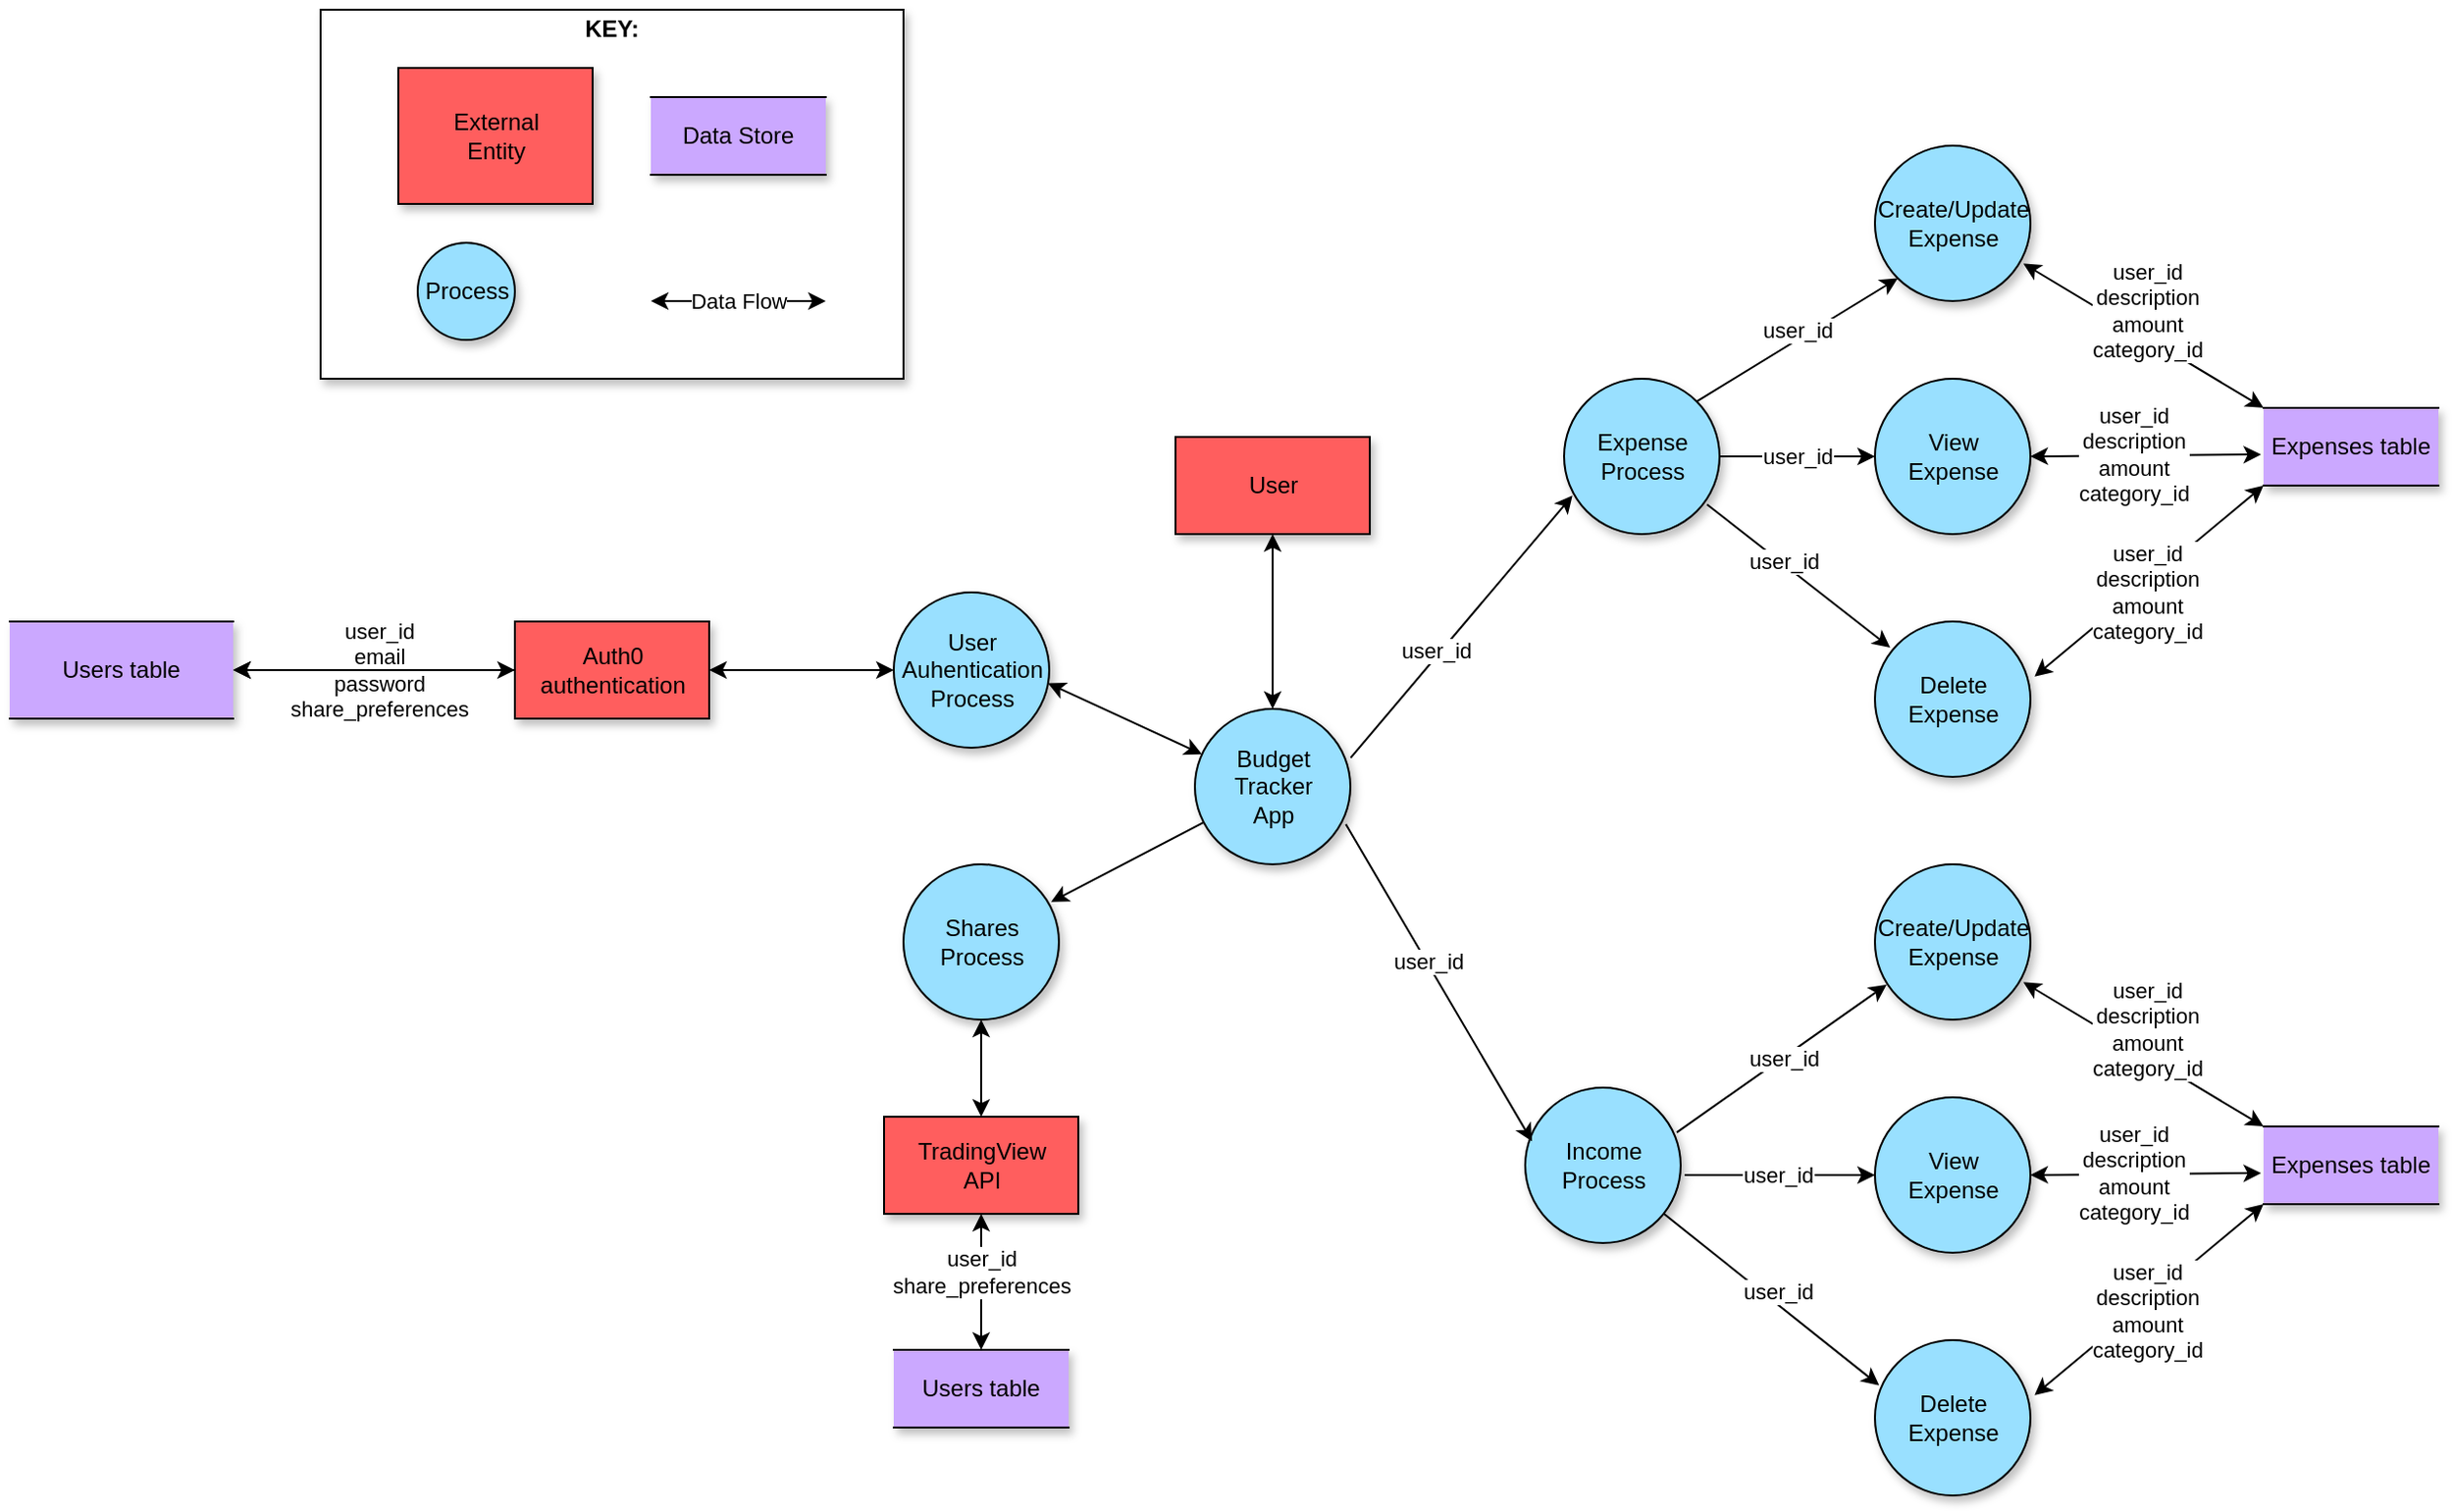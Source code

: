 <mxfile version="14.2.4" type="github">
  <diagram id="2qn5X2Ru-cSCUIcrenQX" name="Page-1">
    <mxGraphModel dx="3626" dy="2145" grid="1" gridSize="10" guides="1" tooltips="1" connect="1" arrows="1" fold="1" page="1" pageScale="1" pageWidth="850" pageHeight="1100" math="0" shadow="0">
      <root>
        <mxCell id="0" />
        <mxCell id="1" parent="0" />
        <mxCell id="3ymaL1mxYPUGHXvWcZjj-62" value="" style="rounded=0;whiteSpace=wrap;html=1;shadow=1;fillColor=#FFFFFF;" vertex="1" parent="1">
          <mxGeometry x="-830" y="10" width="300" height="190" as="geometry" />
        </mxCell>
        <mxCell id="3ymaL1mxYPUGHXvWcZjj-2" value="External&lt;br&gt;Entity" style="html=1;dashed=0;whitespace=wrap;shadow=1;fillColor=#FF5E5E;" vertex="1" parent="1">
          <mxGeometry x="-790" y="40" width="100" height="70" as="geometry" />
        </mxCell>
        <mxCell id="3ymaL1mxYPUGHXvWcZjj-3" value="Process" style="shape=ellipse;html=1;dashed=0;whitespace=wrap;perimeter=ellipsePerimeter;fillColor=#99E0FF;shadow=1;" vertex="1" parent="1">
          <mxGeometry x="-780" y="130" width="50" height="50" as="geometry" />
        </mxCell>
        <mxCell id="3ymaL1mxYPUGHXvWcZjj-4" value="Data Store" style="shape=partialRectangle;whiteSpace=wrap;html=1;left=0;right=0;fillColor=#CBA8FF;shadow=1;" vertex="1" parent="1">
          <mxGeometry x="-660" y="55" width="90" height="40" as="geometry" />
        </mxCell>
        <mxCell id="3ymaL1mxYPUGHXvWcZjj-9" value="Users table" style="shape=partialRectangle;whiteSpace=wrap;html=1;left=0;right=0;fillColor=#CBA8FF;shadow=1;" vertex="1" parent="1">
          <mxGeometry x="-990" y="325" width="115" height="50" as="geometry" />
        </mxCell>
        <mxCell id="3ymaL1mxYPUGHXvWcZjj-17" value="User&lt;br&gt;Auhentication&lt;br&gt;Process" style="shape=ellipse;html=1;dashed=0;whitespace=wrap;perimeter=ellipsePerimeter;fillColor=#99E0FF;shadow=1;" vertex="1" parent="1">
          <mxGeometry x="-535" y="310" width="80" height="80" as="geometry" />
        </mxCell>
        <mxCell id="3ymaL1mxYPUGHXvWcZjj-19" value="" style="endArrow=classic;startArrow=classic;html=1;entryX=0;entryY=0.5;entryDx=0;entryDy=0;exitX=1;exitY=0.5;exitDx=0;exitDy=0;" edge="1" parent="1" source="3ymaL1mxYPUGHXvWcZjj-30" target="3ymaL1mxYPUGHXvWcZjj-17">
          <mxGeometry width="50" height="50" relative="1" as="geometry">
            <mxPoint x="-581.99" y="312.815" as="sourcePoint" />
            <mxPoint x="-515.0" y="350.0" as="targetPoint" />
          </mxGeometry>
        </mxCell>
        <mxCell id="3ymaL1mxYPUGHXvWcZjj-24" value="" style="endArrow=classic;startArrow=classic;html=1;exitX=1;exitY=0.5;exitDx=0;exitDy=0;entryX=0;entryY=0.5;entryDx=0;entryDy=0;" edge="1" parent="1" source="3ymaL1mxYPUGHXvWcZjj-9" target="3ymaL1mxYPUGHXvWcZjj-30">
          <mxGeometry width="50" height="50" relative="1" as="geometry">
            <mxPoint x="-690" y="420" as="sourcePoint" />
            <mxPoint x="-660" y="340" as="targetPoint" />
          </mxGeometry>
        </mxCell>
        <mxCell id="3ymaL1mxYPUGHXvWcZjj-29" value="user_id&lt;br&gt;email&lt;br&gt;password&lt;br&gt;share_preferences" style="edgeLabel;html=1;align=center;verticalAlign=middle;resizable=0;points=[];" vertex="1" connectable="0" parent="3ymaL1mxYPUGHXvWcZjj-24">
          <mxGeometry x="0.429" relative="1" as="geometry">
            <mxPoint x="-28.6" as="offset" />
          </mxGeometry>
        </mxCell>
        <mxCell id="3ymaL1mxYPUGHXvWcZjj-31" value="" style="edgeStyle=orthogonalEdgeStyle;rounded=0;orthogonalLoop=1;jettySize=auto;html=1;" edge="1" parent="1" source="3ymaL1mxYPUGHXvWcZjj-30" target="3ymaL1mxYPUGHXvWcZjj-9">
          <mxGeometry relative="1" as="geometry" />
        </mxCell>
        <mxCell id="3ymaL1mxYPUGHXvWcZjj-30" value="Auth0 &lt;br&gt;authentication" style="html=1;dashed=0;whitespace=wrap;shadow=1;fillColor=#FF5E5E;" vertex="1" parent="1">
          <mxGeometry x="-730" y="325" width="100" height="50" as="geometry" />
        </mxCell>
        <mxCell id="3ymaL1mxYPUGHXvWcZjj-32" value="Expense&lt;br&gt;Process" style="shape=ellipse;html=1;dashed=0;whitespace=wrap;perimeter=ellipsePerimeter;fillColor=#99E0FF;shadow=1;" vertex="1" parent="1">
          <mxGeometry x="-190" y="200" width="80" height="80" as="geometry" />
        </mxCell>
        <mxCell id="3ymaL1mxYPUGHXvWcZjj-36" value="Income&lt;br&gt;Process" style="shape=ellipse;html=1;dashed=0;whitespace=wrap;perimeter=ellipsePerimeter;fillColor=#99E0FF;shadow=1;" vertex="1" parent="1">
          <mxGeometry x="-210" y="565" width="80" height="80" as="geometry" />
        </mxCell>
        <mxCell id="3ymaL1mxYPUGHXvWcZjj-44" value="User" style="html=1;dashed=0;whitespace=wrap;shadow=1;fillColor=#FF5E5E;" vertex="1" parent="1">
          <mxGeometry x="-390" y="230" width="100" height="50" as="geometry" />
        </mxCell>
        <mxCell id="3ymaL1mxYPUGHXvWcZjj-45" value="Budget&lt;br&gt;Tracker&lt;br&gt;App" style="shape=ellipse;html=1;dashed=0;whitespace=wrap;perimeter=ellipsePerimeter;fillColor=#99E0FF;shadow=1;" vertex="1" parent="1">
          <mxGeometry x="-380" y="370" width="80" height="80" as="geometry" />
        </mxCell>
        <mxCell id="3ymaL1mxYPUGHXvWcZjj-46" value="" style="endArrow=classic;startArrow=classic;html=1;entryX=0.5;entryY=1;entryDx=0;entryDy=0;exitX=0.5;exitY=0;exitDx=0;exitDy=0;" edge="1" parent="1" source="3ymaL1mxYPUGHXvWcZjj-45" target="3ymaL1mxYPUGHXvWcZjj-44">
          <mxGeometry width="50" height="50" relative="1" as="geometry">
            <mxPoint x="-360" y="360" as="sourcePoint" />
            <mxPoint x="-310" y="310" as="targetPoint" />
          </mxGeometry>
        </mxCell>
        <mxCell id="3ymaL1mxYPUGHXvWcZjj-48" value="" style="endArrow=classic;startArrow=classic;html=1;exitX=0.992;exitY=0.585;exitDx=0;exitDy=0;exitPerimeter=0;" edge="1" parent="1" source="3ymaL1mxYPUGHXvWcZjj-17" target="3ymaL1mxYPUGHXvWcZjj-45">
          <mxGeometry width="50" height="50" relative="1" as="geometry">
            <mxPoint x="-425" y="410" as="sourcePoint" />
            <mxPoint x="-390" y="360" as="targetPoint" />
          </mxGeometry>
        </mxCell>
        <mxCell id="3ymaL1mxYPUGHXvWcZjj-50" value="" style="endArrow=classic;html=1;exitX=1.002;exitY=0.315;exitDx=0;exitDy=0;exitPerimeter=0;entryX=0.054;entryY=0.752;entryDx=0;entryDy=0;entryPerimeter=0;" edge="1" parent="1" source="3ymaL1mxYPUGHXvWcZjj-45" target="3ymaL1mxYPUGHXvWcZjj-32">
          <mxGeometry width="50" height="50" relative="1" as="geometry">
            <mxPoint x="-280" y="410" as="sourcePoint" />
            <mxPoint x="-230" y="360" as="targetPoint" />
          </mxGeometry>
        </mxCell>
        <mxCell id="3ymaL1mxYPUGHXvWcZjj-75" value="user_id" style="edgeLabel;html=1;align=center;verticalAlign=middle;resizable=0;points=[];" vertex="1" connectable="0" parent="3ymaL1mxYPUGHXvWcZjj-50">
          <mxGeometry x="-0.201" y="3" relative="1" as="geometry">
            <mxPoint as="offset" />
          </mxGeometry>
        </mxCell>
        <mxCell id="3ymaL1mxYPUGHXvWcZjj-51" value="" style="endArrow=classic;html=1;entryX=0.044;entryY=0.346;entryDx=0;entryDy=0;entryPerimeter=0;exitX=0.971;exitY=0.742;exitDx=0;exitDy=0;exitPerimeter=0;" edge="1" parent="1" source="3ymaL1mxYPUGHXvWcZjj-45" target="3ymaL1mxYPUGHXvWcZjj-36">
          <mxGeometry width="50" height="50" relative="1" as="geometry">
            <mxPoint x="-270" y="480" as="sourcePoint" />
            <mxPoint x="-220" y="430" as="targetPoint" />
          </mxGeometry>
        </mxCell>
        <mxCell id="3ymaL1mxYPUGHXvWcZjj-125" value="user_id" style="edgeLabel;html=1;align=center;verticalAlign=middle;resizable=0;points=[];" vertex="1" connectable="0" parent="3ymaL1mxYPUGHXvWcZjj-51">
          <mxGeometry x="0.15" relative="1" as="geometry">
            <mxPoint x="-12.79" y="-23.27" as="offset" />
          </mxGeometry>
        </mxCell>
        <mxCell id="3ymaL1mxYPUGHXvWcZjj-59" value="" style="endArrow=classic;startArrow=classic;html=1;" edge="1" parent="1">
          <mxGeometry width="50" height="50" relative="1" as="geometry">
            <mxPoint x="-660" y="160" as="sourcePoint" />
            <mxPoint x="-570" y="160" as="targetPoint" />
          </mxGeometry>
        </mxCell>
        <mxCell id="3ymaL1mxYPUGHXvWcZjj-60" value="Data Flow" style="edgeLabel;html=1;align=center;verticalAlign=middle;resizable=0;points=[];" vertex="1" connectable="0" parent="3ymaL1mxYPUGHXvWcZjj-59">
          <mxGeometry x="-0.218" relative="1" as="geometry">
            <mxPoint x="10" as="offset" />
          </mxGeometry>
        </mxCell>
        <mxCell id="3ymaL1mxYPUGHXvWcZjj-61" value="&lt;b&gt;KEY:&lt;/b&gt;" style="text;html=1;strokeColor=none;fillColor=none;align=center;verticalAlign=middle;whiteSpace=wrap;rounded=0;shadow=1;" vertex="1" parent="1">
          <mxGeometry x="-700" y="10" width="40" height="20" as="geometry" />
        </mxCell>
        <mxCell id="3ymaL1mxYPUGHXvWcZjj-65" value="TradingView&lt;br&gt;API" style="html=1;dashed=0;whitespace=wrap;shadow=1;fillColor=#FF5E5E;" vertex="1" parent="1">
          <mxGeometry x="-540" y="580" width="100" height="50" as="geometry" />
        </mxCell>
        <mxCell id="3ymaL1mxYPUGHXvWcZjj-66" value="Users table" style="shape=partialRectangle;whiteSpace=wrap;html=1;left=0;right=0;fillColor=#CBA8FF;shadow=1;" vertex="1" parent="1">
          <mxGeometry x="-535" y="700" width="90" height="40" as="geometry" />
        </mxCell>
        <mxCell id="3ymaL1mxYPUGHXvWcZjj-67" value="Shares&lt;br&gt;Process" style="shape=ellipse;html=1;dashed=0;whitespace=wrap;perimeter=ellipsePerimeter;fillColor=#99E0FF;shadow=1;" vertex="1" parent="1">
          <mxGeometry x="-530" y="450" width="80" height="80" as="geometry" />
        </mxCell>
        <mxCell id="3ymaL1mxYPUGHXvWcZjj-69" value="" style="endArrow=classic;html=1;entryX=0.95;entryY=0.242;entryDx=0;entryDy=0;entryPerimeter=0;" edge="1" parent="1" source="3ymaL1mxYPUGHXvWcZjj-45" target="3ymaL1mxYPUGHXvWcZjj-67">
          <mxGeometry width="50" height="50" relative="1" as="geometry">
            <mxPoint x="-400" y="510" as="sourcePoint" />
            <mxPoint x="-350" y="460" as="targetPoint" />
          </mxGeometry>
        </mxCell>
        <mxCell id="3ymaL1mxYPUGHXvWcZjj-78" value="" style="endArrow=classic;startArrow=classic;html=1;entryX=0.5;entryY=1;entryDx=0;entryDy=0;exitX=0.5;exitY=0;exitDx=0;exitDy=0;" edge="1" parent="1" source="3ymaL1mxYPUGHXvWcZjj-65" target="3ymaL1mxYPUGHXvWcZjj-67">
          <mxGeometry width="50" height="50" relative="1" as="geometry">
            <mxPoint x="-500" y="580" as="sourcePoint" />
            <mxPoint x="-450" y="530" as="targetPoint" />
          </mxGeometry>
        </mxCell>
        <mxCell id="3ymaL1mxYPUGHXvWcZjj-79" value="" style="endArrow=classic;startArrow=classic;html=1;entryX=0.5;entryY=1;entryDx=0;entryDy=0;" edge="1" parent="1" source="3ymaL1mxYPUGHXvWcZjj-66" target="3ymaL1mxYPUGHXvWcZjj-65">
          <mxGeometry width="50" height="50" relative="1" as="geometry">
            <mxPoint x="-600" y="710" as="sourcePoint" />
            <mxPoint x="-550" y="660" as="targetPoint" />
          </mxGeometry>
        </mxCell>
        <mxCell id="3ymaL1mxYPUGHXvWcZjj-80" value="user_id&lt;br&gt;share_preferences" style="edgeLabel;html=1;align=center;verticalAlign=middle;resizable=0;points=[];" vertex="1" connectable="0" parent="3ymaL1mxYPUGHXvWcZjj-79">
          <mxGeometry x="0.24" relative="1" as="geometry">
            <mxPoint y="3.6" as="offset" />
          </mxGeometry>
        </mxCell>
        <mxCell id="3ymaL1mxYPUGHXvWcZjj-83" value="Expenses table" style="shape=partialRectangle;whiteSpace=wrap;html=1;left=0;right=0;fillColor=#CBA8FF;shadow=1;" vertex="1" parent="1">
          <mxGeometry x="170" y="215" width="90" height="40" as="geometry" />
        </mxCell>
        <mxCell id="3ymaL1mxYPUGHXvWcZjj-85" value="Create/Update&lt;br&gt;Expense" style="shape=ellipse;html=1;dashed=0;whitespace=wrap;perimeter=ellipsePerimeter;fillColor=#99E0FF;shadow=1;" vertex="1" parent="1">
          <mxGeometry x="-30" y="80" width="80" height="80" as="geometry" />
        </mxCell>
        <mxCell id="3ymaL1mxYPUGHXvWcZjj-87" value="View&lt;br&gt;Expense" style="shape=ellipse;html=1;dashed=0;whitespace=wrap;perimeter=ellipsePerimeter;fillColor=#99E0FF;shadow=1;" vertex="1" parent="1">
          <mxGeometry x="-30" y="200" width="80" height="80" as="geometry" />
        </mxCell>
        <mxCell id="3ymaL1mxYPUGHXvWcZjj-88" value="Delete&lt;br&gt;Expense" style="shape=ellipse;html=1;dashed=0;whitespace=wrap;perimeter=ellipsePerimeter;fillColor=#99E0FF;shadow=1;" vertex="1" parent="1">
          <mxGeometry x="-30" y="325" width="80" height="80" as="geometry" />
        </mxCell>
        <mxCell id="3ymaL1mxYPUGHXvWcZjj-89" value="" style="endArrow=classic;html=1;exitX=1;exitY=0;exitDx=0;exitDy=0;entryX=0;entryY=1;entryDx=0;entryDy=0;" edge="1" parent="1" source="3ymaL1mxYPUGHXvWcZjj-32" target="3ymaL1mxYPUGHXvWcZjj-85">
          <mxGeometry width="50" height="50" relative="1" as="geometry">
            <mxPoint x="-115" y="210" as="sourcePoint" />
            <mxPoint x="-65" y="160" as="targetPoint" />
          </mxGeometry>
        </mxCell>
        <mxCell id="3ymaL1mxYPUGHXvWcZjj-92" value="user_id" style="edgeLabel;html=1;align=center;verticalAlign=middle;resizable=0;points=[];" vertex="1" connectable="0" parent="3ymaL1mxYPUGHXvWcZjj-89">
          <mxGeometry x="0.396" y="1" relative="1" as="geometry">
            <mxPoint x="-19.86" y="8.35" as="offset" />
          </mxGeometry>
        </mxCell>
        <mxCell id="3ymaL1mxYPUGHXvWcZjj-90" value="" style="endArrow=classic;html=1;exitX=1;exitY=0.5;exitDx=0;exitDy=0;entryX=0;entryY=0.5;entryDx=0;entryDy=0;" edge="1" parent="1" source="3ymaL1mxYPUGHXvWcZjj-32" target="3ymaL1mxYPUGHXvWcZjj-87">
          <mxGeometry width="50" height="50" relative="1" as="geometry">
            <mxPoint x="-100" y="285" as="sourcePoint" />
            <mxPoint x="-50" y="235" as="targetPoint" />
          </mxGeometry>
        </mxCell>
        <mxCell id="3ymaL1mxYPUGHXvWcZjj-93" value="user_id" style="edgeLabel;html=1;align=center;verticalAlign=middle;resizable=0;points=[];" vertex="1" connectable="0" parent="3ymaL1mxYPUGHXvWcZjj-90">
          <mxGeometry x="-0.161" y="-2" relative="1" as="geometry">
            <mxPoint x="6.29" y="-2" as="offset" />
          </mxGeometry>
        </mxCell>
        <mxCell id="3ymaL1mxYPUGHXvWcZjj-91" value="" style="endArrow=classic;html=1;exitX=0.92;exitY=0.809;exitDx=0;exitDy=0;exitPerimeter=0;entryX=0.098;entryY=0.168;entryDx=0;entryDy=0;entryPerimeter=0;" edge="1" parent="1" source="3ymaL1mxYPUGHXvWcZjj-32" target="3ymaL1mxYPUGHXvWcZjj-88">
          <mxGeometry width="50" height="50" relative="1" as="geometry">
            <mxPoint x="-100" y="345" as="sourcePoint" />
            <mxPoint x="-50" y="295" as="targetPoint" />
          </mxGeometry>
        </mxCell>
        <mxCell id="3ymaL1mxYPUGHXvWcZjj-94" value="user_id" style="edgeLabel;html=1;align=center;verticalAlign=middle;resizable=0;points=[];" vertex="1" connectable="0" parent="3ymaL1mxYPUGHXvWcZjj-91">
          <mxGeometry x="-0.181" y="1" relative="1" as="geometry">
            <mxPoint as="offset" />
          </mxGeometry>
        </mxCell>
        <mxCell id="3ymaL1mxYPUGHXvWcZjj-95" value="" style="endArrow=classic;startArrow=classic;html=1;exitX=0.955;exitY=0.759;exitDx=0;exitDy=0;exitPerimeter=0;entryX=0;entryY=0;entryDx=0;entryDy=0;" edge="1" parent="1" source="3ymaL1mxYPUGHXvWcZjj-85" target="3ymaL1mxYPUGHXvWcZjj-83">
          <mxGeometry width="50" height="50" relative="1" as="geometry">
            <mxPoint x="80" y="205" as="sourcePoint" />
            <mxPoint x="130" y="155" as="targetPoint" />
          </mxGeometry>
        </mxCell>
        <mxCell id="3ymaL1mxYPUGHXvWcZjj-98" value="user_id&lt;br&gt;description&lt;br&gt;amount&lt;br&gt;category_id" style="edgeLabel;html=1;align=center;verticalAlign=middle;resizable=0;points=[];" vertex="1" connectable="0" parent="3ymaL1mxYPUGHXvWcZjj-95">
          <mxGeometry x="-0.444" y="2" relative="1" as="geometry">
            <mxPoint x="28.28" y="5.39" as="offset" />
          </mxGeometry>
        </mxCell>
        <mxCell id="3ymaL1mxYPUGHXvWcZjj-96" value="" style="endArrow=classic;startArrow=classic;html=1;exitX=1;exitY=0.5;exitDx=0;exitDy=0;entryX=-0.014;entryY=0.6;entryDx=0;entryDy=0;entryPerimeter=0;" edge="1" parent="1" source="3ymaL1mxYPUGHXvWcZjj-87" target="3ymaL1mxYPUGHXvWcZjj-83">
          <mxGeometry width="50" height="50" relative="1" as="geometry">
            <mxPoint x="100" y="275" as="sourcePoint" />
            <mxPoint x="150" y="225" as="targetPoint" />
          </mxGeometry>
        </mxCell>
        <mxCell id="3ymaL1mxYPUGHXvWcZjj-99" value="user_id&lt;br&gt;description&lt;br&gt;amount&lt;br&gt;category_id" style="edgeLabel;html=1;align=center;verticalAlign=middle;resizable=0;points=[];" vertex="1" connectable="0" parent="3ymaL1mxYPUGHXvWcZjj-96">
          <mxGeometry x="-0.117" y="1" relative="1" as="geometry">
            <mxPoint as="offset" />
          </mxGeometry>
        </mxCell>
        <mxCell id="3ymaL1mxYPUGHXvWcZjj-101" value="" style="endArrow=classic;startArrow=classic;html=1;exitX=1.027;exitY=0.354;exitDx=0;exitDy=0;exitPerimeter=0;entryX=0;entryY=1;entryDx=0;entryDy=0;" edge="1" parent="1" source="3ymaL1mxYPUGHXvWcZjj-88" target="3ymaL1mxYPUGHXvWcZjj-83">
          <mxGeometry width="50" height="50" relative="1" as="geometry">
            <mxPoint x="100" y="395" as="sourcePoint" />
            <mxPoint x="150" y="345" as="targetPoint" />
          </mxGeometry>
        </mxCell>
        <mxCell id="3ymaL1mxYPUGHXvWcZjj-103" value="user_id&lt;br&gt;description&lt;br&gt;amount&lt;br&gt;category_id" style="edgeLabel;html=1;align=center;verticalAlign=middle;resizable=0;points=[];" vertex="1" connectable="0" parent="3ymaL1mxYPUGHXvWcZjj-101">
          <mxGeometry x="-0.359" y="-1" relative="1" as="geometry">
            <mxPoint x="19.47" y="-12.6" as="offset" />
          </mxGeometry>
        </mxCell>
        <mxCell id="3ymaL1mxYPUGHXvWcZjj-104" value="Expenses table" style="shape=partialRectangle;whiteSpace=wrap;html=1;left=0;right=0;fillColor=#CBA8FF;shadow=1;" vertex="1" parent="1">
          <mxGeometry x="170.0" y="585" width="90" height="40" as="geometry" />
        </mxCell>
        <mxCell id="3ymaL1mxYPUGHXvWcZjj-105" value="Create/Update&lt;br&gt;Expense" style="shape=ellipse;html=1;dashed=0;whitespace=wrap;perimeter=ellipsePerimeter;fillColor=#99E0FF;shadow=1;" vertex="1" parent="1">
          <mxGeometry x="-30.0" y="450" width="80" height="80" as="geometry" />
        </mxCell>
        <mxCell id="3ymaL1mxYPUGHXvWcZjj-106" value="View&lt;br&gt;Expense" style="shape=ellipse;html=1;dashed=0;whitespace=wrap;perimeter=ellipsePerimeter;fillColor=#99E0FF;shadow=1;" vertex="1" parent="1">
          <mxGeometry x="-30.0" y="570" width="80" height="80" as="geometry" />
        </mxCell>
        <mxCell id="3ymaL1mxYPUGHXvWcZjj-107" value="Delete&lt;br&gt;Expense" style="shape=ellipse;html=1;dashed=0;whitespace=wrap;perimeter=ellipsePerimeter;fillColor=#99E0FF;shadow=1;" vertex="1" parent="1">
          <mxGeometry x="-30.0" y="695" width="80" height="80" as="geometry" />
        </mxCell>
        <mxCell id="3ymaL1mxYPUGHXvWcZjj-111" value="" style="endArrow=classic;startArrow=classic;html=1;exitX=0.955;exitY=0.759;exitDx=0;exitDy=0;exitPerimeter=0;entryX=0;entryY=0;entryDx=0;entryDy=0;" edge="1" source="3ymaL1mxYPUGHXvWcZjj-105" target="3ymaL1mxYPUGHXvWcZjj-104" parent="1">
          <mxGeometry width="50" height="50" relative="1" as="geometry">
            <mxPoint x="80.0" y="575" as="sourcePoint" />
            <mxPoint x="130.0" y="525" as="targetPoint" />
          </mxGeometry>
        </mxCell>
        <mxCell id="3ymaL1mxYPUGHXvWcZjj-112" value="user_id&lt;br&gt;description&lt;br&gt;amount&lt;br&gt;category_id" style="edgeLabel;html=1;align=center;verticalAlign=middle;resizable=0;points=[];" vertex="1" connectable="0" parent="3ymaL1mxYPUGHXvWcZjj-111">
          <mxGeometry x="-0.444" y="2" relative="1" as="geometry">
            <mxPoint x="28.28" y="5.39" as="offset" />
          </mxGeometry>
        </mxCell>
        <mxCell id="3ymaL1mxYPUGHXvWcZjj-113" value="" style="endArrow=classic;startArrow=classic;html=1;exitX=1;exitY=0.5;exitDx=0;exitDy=0;entryX=-0.014;entryY=0.6;entryDx=0;entryDy=0;entryPerimeter=0;" edge="1" source="3ymaL1mxYPUGHXvWcZjj-106" target="3ymaL1mxYPUGHXvWcZjj-104" parent="1">
          <mxGeometry width="50" height="50" relative="1" as="geometry">
            <mxPoint x="100.0" y="645" as="sourcePoint" />
            <mxPoint x="150.0" y="595" as="targetPoint" />
          </mxGeometry>
        </mxCell>
        <mxCell id="3ymaL1mxYPUGHXvWcZjj-114" value="user_id&lt;br&gt;description&lt;br&gt;amount&lt;br&gt;category_id" style="edgeLabel;html=1;align=center;verticalAlign=middle;resizable=0;points=[];" vertex="1" connectable="0" parent="3ymaL1mxYPUGHXvWcZjj-113">
          <mxGeometry x="-0.117" y="1" relative="1" as="geometry">
            <mxPoint as="offset" />
          </mxGeometry>
        </mxCell>
        <mxCell id="3ymaL1mxYPUGHXvWcZjj-115" value="" style="endArrow=classic;startArrow=classic;html=1;exitX=1.027;exitY=0.354;exitDx=0;exitDy=0;exitPerimeter=0;entryX=0;entryY=1;entryDx=0;entryDy=0;" edge="1" source="3ymaL1mxYPUGHXvWcZjj-107" target="3ymaL1mxYPUGHXvWcZjj-104" parent="1">
          <mxGeometry width="50" height="50" relative="1" as="geometry">
            <mxPoint x="100.0" y="765" as="sourcePoint" />
            <mxPoint x="150.0" y="715" as="targetPoint" />
          </mxGeometry>
        </mxCell>
        <mxCell id="3ymaL1mxYPUGHXvWcZjj-116" value="user_id&lt;br&gt;description&lt;br&gt;amount&lt;br&gt;category_id" style="edgeLabel;html=1;align=center;verticalAlign=middle;resizable=0;points=[];" vertex="1" connectable="0" parent="3ymaL1mxYPUGHXvWcZjj-115">
          <mxGeometry x="-0.359" y="-1" relative="1" as="geometry">
            <mxPoint x="19.47" y="-12.6" as="offset" />
          </mxGeometry>
        </mxCell>
        <mxCell id="3ymaL1mxYPUGHXvWcZjj-119" value="" style="endArrow=classic;html=1;entryX=0.075;entryY=0.775;entryDx=0;entryDy=0;entryPerimeter=0;exitX=0.975;exitY=0.288;exitDx=0;exitDy=0;exitPerimeter=0;" edge="1" parent="1" source="3ymaL1mxYPUGHXvWcZjj-36" target="3ymaL1mxYPUGHXvWcZjj-105">
          <mxGeometry width="50" height="50" relative="1" as="geometry">
            <mxPoint x="-120" y="570" as="sourcePoint" />
            <mxPoint x="-70" y="520" as="targetPoint" />
          </mxGeometry>
        </mxCell>
        <mxCell id="3ymaL1mxYPUGHXvWcZjj-120" value="user_id" style="edgeLabel;html=1;align=center;verticalAlign=middle;resizable=0;points=[];" vertex="1" connectable="0" parent="3ymaL1mxYPUGHXvWcZjj-119">
          <mxGeometry x="0.231" y="-1" relative="1" as="geometry">
            <mxPoint x="-12" y="7.77" as="offset" />
          </mxGeometry>
        </mxCell>
        <mxCell id="3ymaL1mxYPUGHXvWcZjj-121" value="" style="endArrow=classic;html=1;entryX=0;entryY=0.5;entryDx=0;entryDy=0;" edge="1" parent="1" target="3ymaL1mxYPUGHXvWcZjj-106">
          <mxGeometry width="50" height="50" relative="1" as="geometry">
            <mxPoint x="-128" y="610" as="sourcePoint" />
            <mxPoint x="-60" y="620" as="targetPoint" />
          </mxGeometry>
        </mxCell>
        <mxCell id="3ymaL1mxYPUGHXvWcZjj-122" value="user_id" style="edgeLabel;html=1;align=center;verticalAlign=middle;resizable=0;points=[];" vertex="1" connectable="0" parent="3ymaL1mxYPUGHXvWcZjj-121">
          <mxGeometry x="-0.309" relative="1" as="geometry">
            <mxPoint x="14.13" as="offset" />
          </mxGeometry>
        </mxCell>
        <mxCell id="3ymaL1mxYPUGHXvWcZjj-123" value="" style="endArrow=classic;html=1;entryX=0.027;entryY=0.291;entryDx=0;entryDy=0;entryPerimeter=0;" edge="1" parent="1" source="3ymaL1mxYPUGHXvWcZjj-36" target="3ymaL1mxYPUGHXvWcZjj-107">
          <mxGeometry width="50" height="50" relative="1" as="geometry">
            <mxPoint x="-110" y="760" as="sourcePoint" />
            <mxPoint x="-60" y="710" as="targetPoint" />
          </mxGeometry>
        </mxCell>
        <mxCell id="3ymaL1mxYPUGHXvWcZjj-124" value="user_id" style="edgeLabel;html=1;align=center;verticalAlign=middle;resizable=0;points=[];" vertex="1" connectable="0" parent="3ymaL1mxYPUGHXvWcZjj-123">
          <mxGeometry x="0.109" relative="1" as="geometry">
            <mxPoint x="-2.71" y="-8.88" as="offset" />
          </mxGeometry>
        </mxCell>
      </root>
    </mxGraphModel>
  </diagram>
</mxfile>
